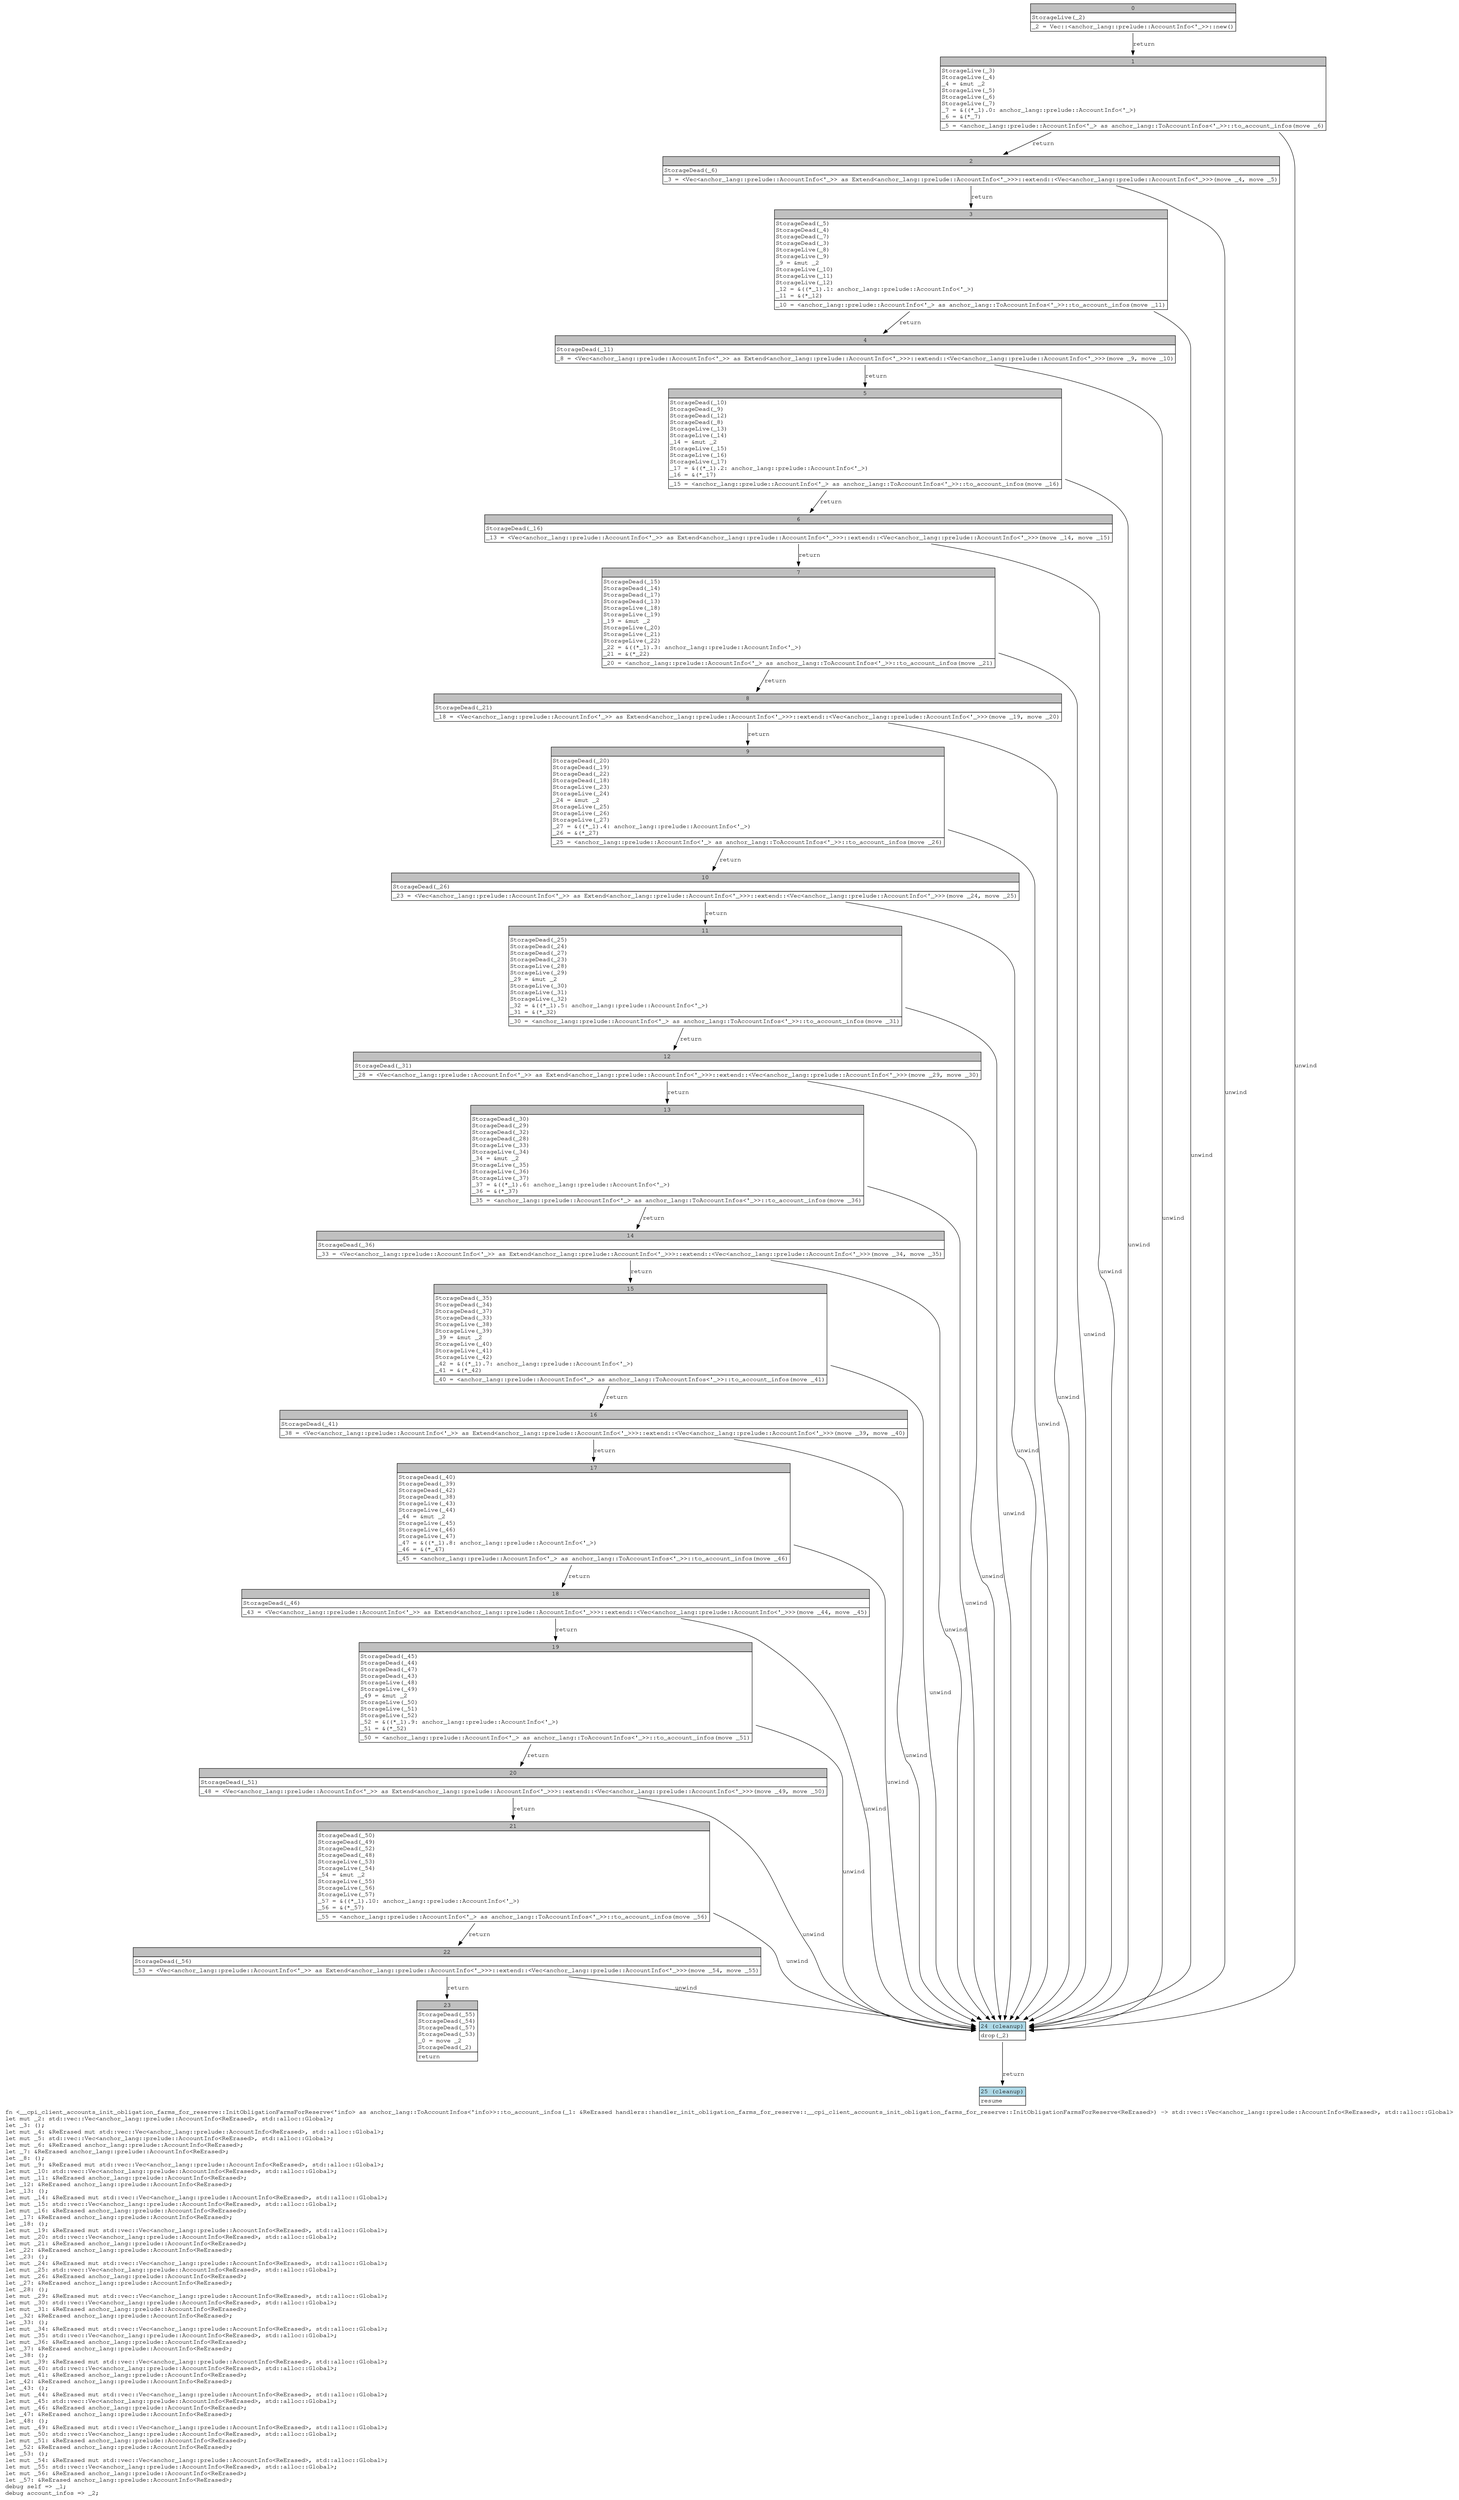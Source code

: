 digraph Mir_0_4117 {
    graph [fontname="Courier, monospace"];
    node [fontname="Courier, monospace"];
    edge [fontname="Courier, monospace"];
    label=<fn &lt;__cpi_client_accounts_init_obligation_farms_for_reserve::InitObligationFarmsForReserve&lt;'info&gt; as anchor_lang::ToAccountInfos&lt;'info&gt;&gt;::to_account_infos(_1: &amp;ReErased handlers::handler_init_obligation_farms_for_reserve::__cpi_client_accounts_init_obligation_farms_for_reserve::InitObligationFarmsForReserve&lt;ReErased&gt;) -&gt; std::vec::Vec&lt;anchor_lang::prelude::AccountInfo&lt;ReErased&gt;, std::alloc::Global&gt;<br align="left"/>let mut _2: std::vec::Vec&lt;anchor_lang::prelude::AccountInfo&lt;ReErased&gt;, std::alloc::Global&gt;;<br align="left"/>let _3: ();<br align="left"/>let mut _4: &amp;ReErased mut std::vec::Vec&lt;anchor_lang::prelude::AccountInfo&lt;ReErased&gt;, std::alloc::Global&gt;;<br align="left"/>let mut _5: std::vec::Vec&lt;anchor_lang::prelude::AccountInfo&lt;ReErased&gt;, std::alloc::Global&gt;;<br align="left"/>let mut _6: &amp;ReErased anchor_lang::prelude::AccountInfo&lt;ReErased&gt;;<br align="left"/>let _7: &amp;ReErased anchor_lang::prelude::AccountInfo&lt;ReErased&gt;;<br align="left"/>let _8: ();<br align="left"/>let mut _9: &amp;ReErased mut std::vec::Vec&lt;anchor_lang::prelude::AccountInfo&lt;ReErased&gt;, std::alloc::Global&gt;;<br align="left"/>let mut _10: std::vec::Vec&lt;anchor_lang::prelude::AccountInfo&lt;ReErased&gt;, std::alloc::Global&gt;;<br align="left"/>let mut _11: &amp;ReErased anchor_lang::prelude::AccountInfo&lt;ReErased&gt;;<br align="left"/>let _12: &amp;ReErased anchor_lang::prelude::AccountInfo&lt;ReErased&gt;;<br align="left"/>let _13: ();<br align="left"/>let mut _14: &amp;ReErased mut std::vec::Vec&lt;anchor_lang::prelude::AccountInfo&lt;ReErased&gt;, std::alloc::Global&gt;;<br align="left"/>let mut _15: std::vec::Vec&lt;anchor_lang::prelude::AccountInfo&lt;ReErased&gt;, std::alloc::Global&gt;;<br align="left"/>let mut _16: &amp;ReErased anchor_lang::prelude::AccountInfo&lt;ReErased&gt;;<br align="left"/>let _17: &amp;ReErased anchor_lang::prelude::AccountInfo&lt;ReErased&gt;;<br align="left"/>let _18: ();<br align="left"/>let mut _19: &amp;ReErased mut std::vec::Vec&lt;anchor_lang::prelude::AccountInfo&lt;ReErased&gt;, std::alloc::Global&gt;;<br align="left"/>let mut _20: std::vec::Vec&lt;anchor_lang::prelude::AccountInfo&lt;ReErased&gt;, std::alloc::Global&gt;;<br align="left"/>let mut _21: &amp;ReErased anchor_lang::prelude::AccountInfo&lt;ReErased&gt;;<br align="left"/>let _22: &amp;ReErased anchor_lang::prelude::AccountInfo&lt;ReErased&gt;;<br align="left"/>let _23: ();<br align="left"/>let mut _24: &amp;ReErased mut std::vec::Vec&lt;anchor_lang::prelude::AccountInfo&lt;ReErased&gt;, std::alloc::Global&gt;;<br align="left"/>let mut _25: std::vec::Vec&lt;anchor_lang::prelude::AccountInfo&lt;ReErased&gt;, std::alloc::Global&gt;;<br align="left"/>let mut _26: &amp;ReErased anchor_lang::prelude::AccountInfo&lt;ReErased&gt;;<br align="left"/>let _27: &amp;ReErased anchor_lang::prelude::AccountInfo&lt;ReErased&gt;;<br align="left"/>let _28: ();<br align="left"/>let mut _29: &amp;ReErased mut std::vec::Vec&lt;anchor_lang::prelude::AccountInfo&lt;ReErased&gt;, std::alloc::Global&gt;;<br align="left"/>let mut _30: std::vec::Vec&lt;anchor_lang::prelude::AccountInfo&lt;ReErased&gt;, std::alloc::Global&gt;;<br align="left"/>let mut _31: &amp;ReErased anchor_lang::prelude::AccountInfo&lt;ReErased&gt;;<br align="left"/>let _32: &amp;ReErased anchor_lang::prelude::AccountInfo&lt;ReErased&gt;;<br align="left"/>let _33: ();<br align="left"/>let mut _34: &amp;ReErased mut std::vec::Vec&lt;anchor_lang::prelude::AccountInfo&lt;ReErased&gt;, std::alloc::Global&gt;;<br align="left"/>let mut _35: std::vec::Vec&lt;anchor_lang::prelude::AccountInfo&lt;ReErased&gt;, std::alloc::Global&gt;;<br align="left"/>let mut _36: &amp;ReErased anchor_lang::prelude::AccountInfo&lt;ReErased&gt;;<br align="left"/>let _37: &amp;ReErased anchor_lang::prelude::AccountInfo&lt;ReErased&gt;;<br align="left"/>let _38: ();<br align="left"/>let mut _39: &amp;ReErased mut std::vec::Vec&lt;anchor_lang::prelude::AccountInfo&lt;ReErased&gt;, std::alloc::Global&gt;;<br align="left"/>let mut _40: std::vec::Vec&lt;anchor_lang::prelude::AccountInfo&lt;ReErased&gt;, std::alloc::Global&gt;;<br align="left"/>let mut _41: &amp;ReErased anchor_lang::prelude::AccountInfo&lt;ReErased&gt;;<br align="left"/>let _42: &amp;ReErased anchor_lang::prelude::AccountInfo&lt;ReErased&gt;;<br align="left"/>let _43: ();<br align="left"/>let mut _44: &amp;ReErased mut std::vec::Vec&lt;anchor_lang::prelude::AccountInfo&lt;ReErased&gt;, std::alloc::Global&gt;;<br align="left"/>let mut _45: std::vec::Vec&lt;anchor_lang::prelude::AccountInfo&lt;ReErased&gt;, std::alloc::Global&gt;;<br align="left"/>let mut _46: &amp;ReErased anchor_lang::prelude::AccountInfo&lt;ReErased&gt;;<br align="left"/>let _47: &amp;ReErased anchor_lang::prelude::AccountInfo&lt;ReErased&gt;;<br align="left"/>let _48: ();<br align="left"/>let mut _49: &amp;ReErased mut std::vec::Vec&lt;anchor_lang::prelude::AccountInfo&lt;ReErased&gt;, std::alloc::Global&gt;;<br align="left"/>let mut _50: std::vec::Vec&lt;anchor_lang::prelude::AccountInfo&lt;ReErased&gt;, std::alloc::Global&gt;;<br align="left"/>let mut _51: &amp;ReErased anchor_lang::prelude::AccountInfo&lt;ReErased&gt;;<br align="left"/>let _52: &amp;ReErased anchor_lang::prelude::AccountInfo&lt;ReErased&gt;;<br align="left"/>let _53: ();<br align="left"/>let mut _54: &amp;ReErased mut std::vec::Vec&lt;anchor_lang::prelude::AccountInfo&lt;ReErased&gt;, std::alloc::Global&gt;;<br align="left"/>let mut _55: std::vec::Vec&lt;anchor_lang::prelude::AccountInfo&lt;ReErased&gt;, std::alloc::Global&gt;;<br align="left"/>let mut _56: &amp;ReErased anchor_lang::prelude::AccountInfo&lt;ReErased&gt;;<br align="left"/>let _57: &amp;ReErased anchor_lang::prelude::AccountInfo&lt;ReErased&gt;;<br align="left"/>debug self =&gt; _1;<br align="left"/>debug account_infos =&gt; _2;<br align="left"/>>;
    bb0__0_4117 [shape="none", label=<<table border="0" cellborder="1" cellspacing="0"><tr><td bgcolor="gray" align="center" colspan="1">0</td></tr><tr><td align="left" balign="left">StorageLive(_2)<br/></td></tr><tr><td align="left">_2 = Vec::&lt;anchor_lang::prelude::AccountInfo&lt;'_&gt;&gt;::new()</td></tr></table>>];
    bb1__0_4117 [shape="none", label=<<table border="0" cellborder="1" cellspacing="0"><tr><td bgcolor="gray" align="center" colspan="1">1</td></tr><tr><td align="left" balign="left">StorageLive(_3)<br/>StorageLive(_4)<br/>_4 = &amp;mut _2<br/>StorageLive(_5)<br/>StorageLive(_6)<br/>StorageLive(_7)<br/>_7 = &amp;((*_1).0: anchor_lang::prelude::AccountInfo&lt;'_&gt;)<br/>_6 = &amp;(*_7)<br/></td></tr><tr><td align="left">_5 = &lt;anchor_lang::prelude::AccountInfo&lt;'_&gt; as anchor_lang::ToAccountInfos&lt;'_&gt;&gt;::to_account_infos(move _6)</td></tr></table>>];
    bb2__0_4117 [shape="none", label=<<table border="0" cellborder="1" cellspacing="0"><tr><td bgcolor="gray" align="center" colspan="1">2</td></tr><tr><td align="left" balign="left">StorageDead(_6)<br/></td></tr><tr><td align="left">_3 = &lt;Vec&lt;anchor_lang::prelude::AccountInfo&lt;'_&gt;&gt; as Extend&lt;anchor_lang::prelude::AccountInfo&lt;'_&gt;&gt;&gt;::extend::&lt;Vec&lt;anchor_lang::prelude::AccountInfo&lt;'_&gt;&gt;&gt;(move _4, move _5)</td></tr></table>>];
    bb3__0_4117 [shape="none", label=<<table border="0" cellborder="1" cellspacing="0"><tr><td bgcolor="gray" align="center" colspan="1">3</td></tr><tr><td align="left" balign="left">StorageDead(_5)<br/>StorageDead(_4)<br/>StorageDead(_7)<br/>StorageDead(_3)<br/>StorageLive(_8)<br/>StorageLive(_9)<br/>_9 = &amp;mut _2<br/>StorageLive(_10)<br/>StorageLive(_11)<br/>StorageLive(_12)<br/>_12 = &amp;((*_1).1: anchor_lang::prelude::AccountInfo&lt;'_&gt;)<br/>_11 = &amp;(*_12)<br/></td></tr><tr><td align="left">_10 = &lt;anchor_lang::prelude::AccountInfo&lt;'_&gt; as anchor_lang::ToAccountInfos&lt;'_&gt;&gt;::to_account_infos(move _11)</td></tr></table>>];
    bb4__0_4117 [shape="none", label=<<table border="0" cellborder="1" cellspacing="0"><tr><td bgcolor="gray" align="center" colspan="1">4</td></tr><tr><td align="left" balign="left">StorageDead(_11)<br/></td></tr><tr><td align="left">_8 = &lt;Vec&lt;anchor_lang::prelude::AccountInfo&lt;'_&gt;&gt; as Extend&lt;anchor_lang::prelude::AccountInfo&lt;'_&gt;&gt;&gt;::extend::&lt;Vec&lt;anchor_lang::prelude::AccountInfo&lt;'_&gt;&gt;&gt;(move _9, move _10)</td></tr></table>>];
    bb5__0_4117 [shape="none", label=<<table border="0" cellborder="1" cellspacing="0"><tr><td bgcolor="gray" align="center" colspan="1">5</td></tr><tr><td align="left" balign="left">StorageDead(_10)<br/>StorageDead(_9)<br/>StorageDead(_12)<br/>StorageDead(_8)<br/>StorageLive(_13)<br/>StorageLive(_14)<br/>_14 = &amp;mut _2<br/>StorageLive(_15)<br/>StorageLive(_16)<br/>StorageLive(_17)<br/>_17 = &amp;((*_1).2: anchor_lang::prelude::AccountInfo&lt;'_&gt;)<br/>_16 = &amp;(*_17)<br/></td></tr><tr><td align="left">_15 = &lt;anchor_lang::prelude::AccountInfo&lt;'_&gt; as anchor_lang::ToAccountInfos&lt;'_&gt;&gt;::to_account_infos(move _16)</td></tr></table>>];
    bb6__0_4117 [shape="none", label=<<table border="0" cellborder="1" cellspacing="0"><tr><td bgcolor="gray" align="center" colspan="1">6</td></tr><tr><td align="left" balign="left">StorageDead(_16)<br/></td></tr><tr><td align="left">_13 = &lt;Vec&lt;anchor_lang::prelude::AccountInfo&lt;'_&gt;&gt; as Extend&lt;anchor_lang::prelude::AccountInfo&lt;'_&gt;&gt;&gt;::extend::&lt;Vec&lt;anchor_lang::prelude::AccountInfo&lt;'_&gt;&gt;&gt;(move _14, move _15)</td></tr></table>>];
    bb7__0_4117 [shape="none", label=<<table border="0" cellborder="1" cellspacing="0"><tr><td bgcolor="gray" align="center" colspan="1">7</td></tr><tr><td align="left" balign="left">StorageDead(_15)<br/>StorageDead(_14)<br/>StorageDead(_17)<br/>StorageDead(_13)<br/>StorageLive(_18)<br/>StorageLive(_19)<br/>_19 = &amp;mut _2<br/>StorageLive(_20)<br/>StorageLive(_21)<br/>StorageLive(_22)<br/>_22 = &amp;((*_1).3: anchor_lang::prelude::AccountInfo&lt;'_&gt;)<br/>_21 = &amp;(*_22)<br/></td></tr><tr><td align="left">_20 = &lt;anchor_lang::prelude::AccountInfo&lt;'_&gt; as anchor_lang::ToAccountInfos&lt;'_&gt;&gt;::to_account_infos(move _21)</td></tr></table>>];
    bb8__0_4117 [shape="none", label=<<table border="0" cellborder="1" cellspacing="0"><tr><td bgcolor="gray" align="center" colspan="1">8</td></tr><tr><td align="left" balign="left">StorageDead(_21)<br/></td></tr><tr><td align="left">_18 = &lt;Vec&lt;anchor_lang::prelude::AccountInfo&lt;'_&gt;&gt; as Extend&lt;anchor_lang::prelude::AccountInfo&lt;'_&gt;&gt;&gt;::extend::&lt;Vec&lt;anchor_lang::prelude::AccountInfo&lt;'_&gt;&gt;&gt;(move _19, move _20)</td></tr></table>>];
    bb9__0_4117 [shape="none", label=<<table border="0" cellborder="1" cellspacing="0"><tr><td bgcolor="gray" align="center" colspan="1">9</td></tr><tr><td align="left" balign="left">StorageDead(_20)<br/>StorageDead(_19)<br/>StorageDead(_22)<br/>StorageDead(_18)<br/>StorageLive(_23)<br/>StorageLive(_24)<br/>_24 = &amp;mut _2<br/>StorageLive(_25)<br/>StorageLive(_26)<br/>StorageLive(_27)<br/>_27 = &amp;((*_1).4: anchor_lang::prelude::AccountInfo&lt;'_&gt;)<br/>_26 = &amp;(*_27)<br/></td></tr><tr><td align="left">_25 = &lt;anchor_lang::prelude::AccountInfo&lt;'_&gt; as anchor_lang::ToAccountInfos&lt;'_&gt;&gt;::to_account_infos(move _26)</td></tr></table>>];
    bb10__0_4117 [shape="none", label=<<table border="0" cellborder="1" cellspacing="0"><tr><td bgcolor="gray" align="center" colspan="1">10</td></tr><tr><td align="left" balign="left">StorageDead(_26)<br/></td></tr><tr><td align="left">_23 = &lt;Vec&lt;anchor_lang::prelude::AccountInfo&lt;'_&gt;&gt; as Extend&lt;anchor_lang::prelude::AccountInfo&lt;'_&gt;&gt;&gt;::extend::&lt;Vec&lt;anchor_lang::prelude::AccountInfo&lt;'_&gt;&gt;&gt;(move _24, move _25)</td></tr></table>>];
    bb11__0_4117 [shape="none", label=<<table border="0" cellborder="1" cellspacing="0"><tr><td bgcolor="gray" align="center" colspan="1">11</td></tr><tr><td align="left" balign="left">StorageDead(_25)<br/>StorageDead(_24)<br/>StorageDead(_27)<br/>StorageDead(_23)<br/>StorageLive(_28)<br/>StorageLive(_29)<br/>_29 = &amp;mut _2<br/>StorageLive(_30)<br/>StorageLive(_31)<br/>StorageLive(_32)<br/>_32 = &amp;((*_1).5: anchor_lang::prelude::AccountInfo&lt;'_&gt;)<br/>_31 = &amp;(*_32)<br/></td></tr><tr><td align="left">_30 = &lt;anchor_lang::prelude::AccountInfo&lt;'_&gt; as anchor_lang::ToAccountInfos&lt;'_&gt;&gt;::to_account_infos(move _31)</td></tr></table>>];
    bb12__0_4117 [shape="none", label=<<table border="0" cellborder="1" cellspacing="0"><tr><td bgcolor="gray" align="center" colspan="1">12</td></tr><tr><td align="left" balign="left">StorageDead(_31)<br/></td></tr><tr><td align="left">_28 = &lt;Vec&lt;anchor_lang::prelude::AccountInfo&lt;'_&gt;&gt; as Extend&lt;anchor_lang::prelude::AccountInfo&lt;'_&gt;&gt;&gt;::extend::&lt;Vec&lt;anchor_lang::prelude::AccountInfo&lt;'_&gt;&gt;&gt;(move _29, move _30)</td></tr></table>>];
    bb13__0_4117 [shape="none", label=<<table border="0" cellborder="1" cellspacing="0"><tr><td bgcolor="gray" align="center" colspan="1">13</td></tr><tr><td align="left" balign="left">StorageDead(_30)<br/>StorageDead(_29)<br/>StorageDead(_32)<br/>StorageDead(_28)<br/>StorageLive(_33)<br/>StorageLive(_34)<br/>_34 = &amp;mut _2<br/>StorageLive(_35)<br/>StorageLive(_36)<br/>StorageLive(_37)<br/>_37 = &amp;((*_1).6: anchor_lang::prelude::AccountInfo&lt;'_&gt;)<br/>_36 = &amp;(*_37)<br/></td></tr><tr><td align="left">_35 = &lt;anchor_lang::prelude::AccountInfo&lt;'_&gt; as anchor_lang::ToAccountInfos&lt;'_&gt;&gt;::to_account_infos(move _36)</td></tr></table>>];
    bb14__0_4117 [shape="none", label=<<table border="0" cellborder="1" cellspacing="0"><tr><td bgcolor="gray" align="center" colspan="1">14</td></tr><tr><td align="left" balign="left">StorageDead(_36)<br/></td></tr><tr><td align="left">_33 = &lt;Vec&lt;anchor_lang::prelude::AccountInfo&lt;'_&gt;&gt; as Extend&lt;anchor_lang::prelude::AccountInfo&lt;'_&gt;&gt;&gt;::extend::&lt;Vec&lt;anchor_lang::prelude::AccountInfo&lt;'_&gt;&gt;&gt;(move _34, move _35)</td></tr></table>>];
    bb15__0_4117 [shape="none", label=<<table border="0" cellborder="1" cellspacing="0"><tr><td bgcolor="gray" align="center" colspan="1">15</td></tr><tr><td align="left" balign="left">StorageDead(_35)<br/>StorageDead(_34)<br/>StorageDead(_37)<br/>StorageDead(_33)<br/>StorageLive(_38)<br/>StorageLive(_39)<br/>_39 = &amp;mut _2<br/>StorageLive(_40)<br/>StorageLive(_41)<br/>StorageLive(_42)<br/>_42 = &amp;((*_1).7: anchor_lang::prelude::AccountInfo&lt;'_&gt;)<br/>_41 = &amp;(*_42)<br/></td></tr><tr><td align="left">_40 = &lt;anchor_lang::prelude::AccountInfo&lt;'_&gt; as anchor_lang::ToAccountInfos&lt;'_&gt;&gt;::to_account_infos(move _41)</td></tr></table>>];
    bb16__0_4117 [shape="none", label=<<table border="0" cellborder="1" cellspacing="0"><tr><td bgcolor="gray" align="center" colspan="1">16</td></tr><tr><td align="left" balign="left">StorageDead(_41)<br/></td></tr><tr><td align="left">_38 = &lt;Vec&lt;anchor_lang::prelude::AccountInfo&lt;'_&gt;&gt; as Extend&lt;anchor_lang::prelude::AccountInfo&lt;'_&gt;&gt;&gt;::extend::&lt;Vec&lt;anchor_lang::prelude::AccountInfo&lt;'_&gt;&gt;&gt;(move _39, move _40)</td></tr></table>>];
    bb17__0_4117 [shape="none", label=<<table border="0" cellborder="1" cellspacing="0"><tr><td bgcolor="gray" align="center" colspan="1">17</td></tr><tr><td align="left" balign="left">StorageDead(_40)<br/>StorageDead(_39)<br/>StorageDead(_42)<br/>StorageDead(_38)<br/>StorageLive(_43)<br/>StorageLive(_44)<br/>_44 = &amp;mut _2<br/>StorageLive(_45)<br/>StorageLive(_46)<br/>StorageLive(_47)<br/>_47 = &amp;((*_1).8: anchor_lang::prelude::AccountInfo&lt;'_&gt;)<br/>_46 = &amp;(*_47)<br/></td></tr><tr><td align="left">_45 = &lt;anchor_lang::prelude::AccountInfo&lt;'_&gt; as anchor_lang::ToAccountInfos&lt;'_&gt;&gt;::to_account_infos(move _46)</td></tr></table>>];
    bb18__0_4117 [shape="none", label=<<table border="0" cellborder="1" cellspacing="0"><tr><td bgcolor="gray" align="center" colspan="1">18</td></tr><tr><td align="left" balign="left">StorageDead(_46)<br/></td></tr><tr><td align="left">_43 = &lt;Vec&lt;anchor_lang::prelude::AccountInfo&lt;'_&gt;&gt; as Extend&lt;anchor_lang::prelude::AccountInfo&lt;'_&gt;&gt;&gt;::extend::&lt;Vec&lt;anchor_lang::prelude::AccountInfo&lt;'_&gt;&gt;&gt;(move _44, move _45)</td></tr></table>>];
    bb19__0_4117 [shape="none", label=<<table border="0" cellborder="1" cellspacing="0"><tr><td bgcolor="gray" align="center" colspan="1">19</td></tr><tr><td align="left" balign="left">StorageDead(_45)<br/>StorageDead(_44)<br/>StorageDead(_47)<br/>StorageDead(_43)<br/>StorageLive(_48)<br/>StorageLive(_49)<br/>_49 = &amp;mut _2<br/>StorageLive(_50)<br/>StorageLive(_51)<br/>StorageLive(_52)<br/>_52 = &amp;((*_1).9: anchor_lang::prelude::AccountInfo&lt;'_&gt;)<br/>_51 = &amp;(*_52)<br/></td></tr><tr><td align="left">_50 = &lt;anchor_lang::prelude::AccountInfo&lt;'_&gt; as anchor_lang::ToAccountInfos&lt;'_&gt;&gt;::to_account_infos(move _51)</td></tr></table>>];
    bb20__0_4117 [shape="none", label=<<table border="0" cellborder="1" cellspacing="0"><tr><td bgcolor="gray" align="center" colspan="1">20</td></tr><tr><td align="left" balign="left">StorageDead(_51)<br/></td></tr><tr><td align="left">_48 = &lt;Vec&lt;anchor_lang::prelude::AccountInfo&lt;'_&gt;&gt; as Extend&lt;anchor_lang::prelude::AccountInfo&lt;'_&gt;&gt;&gt;::extend::&lt;Vec&lt;anchor_lang::prelude::AccountInfo&lt;'_&gt;&gt;&gt;(move _49, move _50)</td></tr></table>>];
    bb21__0_4117 [shape="none", label=<<table border="0" cellborder="1" cellspacing="0"><tr><td bgcolor="gray" align="center" colspan="1">21</td></tr><tr><td align="left" balign="left">StorageDead(_50)<br/>StorageDead(_49)<br/>StorageDead(_52)<br/>StorageDead(_48)<br/>StorageLive(_53)<br/>StorageLive(_54)<br/>_54 = &amp;mut _2<br/>StorageLive(_55)<br/>StorageLive(_56)<br/>StorageLive(_57)<br/>_57 = &amp;((*_1).10: anchor_lang::prelude::AccountInfo&lt;'_&gt;)<br/>_56 = &amp;(*_57)<br/></td></tr><tr><td align="left">_55 = &lt;anchor_lang::prelude::AccountInfo&lt;'_&gt; as anchor_lang::ToAccountInfos&lt;'_&gt;&gt;::to_account_infos(move _56)</td></tr></table>>];
    bb22__0_4117 [shape="none", label=<<table border="0" cellborder="1" cellspacing="0"><tr><td bgcolor="gray" align="center" colspan="1">22</td></tr><tr><td align="left" balign="left">StorageDead(_56)<br/></td></tr><tr><td align="left">_53 = &lt;Vec&lt;anchor_lang::prelude::AccountInfo&lt;'_&gt;&gt; as Extend&lt;anchor_lang::prelude::AccountInfo&lt;'_&gt;&gt;&gt;::extend::&lt;Vec&lt;anchor_lang::prelude::AccountInfo&lt;'_&gt;&gt;&gt;(move _54, move _55)</td></tr></table>>];
    bb23__0_4117 [shape="none", label=<<table border="0" cellborder="1" cellspacing="0"><tr><td bgcolor="gray" align="center" colspan="1">23</td></tr><tr><td align="left" balign="left">StorageDead(_55)<br/>StorageDead(_54)<br/>StorageDead(_57)<br/>StorageDead(_53)<br/>_0 = move _2<br/>StorageDead(_2)<br/></td></tr><tr><td align="left">return</td></tr></table>>];
    bb24__0_4117 [shape="none", label=<<table border="0" cellborder="1" cellspacing="0"><tr><td bgcolor="lightblue" align="center" colspan="1">24 (cleanup)</td></tr><tr><td align="left">drop(_2)</td></tr></table>>];
    bb25__0_4117 [shape="none", label=<<table border="0" cellborder="1" cellspacing="0"><tr><td bgcolor="lightblue" align="center" colspan="1">25 (cleanup)</td></tr><tr><td align="left">resume</td></tr></table>>];
    bb0__0_4117 -> bb1__0_4117 [label="return"];
    bb1__0_4117 -> bb2__0_4117 [label="return"];
    bb1__0_4117 -> bb24__0_4117 [label="unwind"];
    bb2__0_4117 -> bb3__0_4117 [label="return"];
    bb2__0_4117 -> bb24__0_4117 [label="unwind"];
    bb3__0_4117 -> bb4__0_4117 [label="return"];
    bb3__0_4117 -> bb24__0_4117 [label="unwind"];
    bb4__0_4117 -> bb5__0_4117 [label="return"];
    bb4__0_4117 -> bb24__0_4117 [label="unwind"];
    bb5__0_4117 -> bb6__0_4117 [label="return"];
    bb5__0_4117 -> bb24__0_4117 [label="unwind"];
    bb6__0_4117 -> bb7__0_4117 [label="return"];
    bb6__0_4117 -> bb24__0_4117 [label="unwind"];
    bb7__0_4117 -> bb8__0_4117 [label="return"];
    bb7__0_4117 -> bb24__0_4117 [label="unwind"];
    bb8__0_4117 -> bb9__0_4117 [label="return"];
    bb8__0_4117 -> bb24__0_4117 [label="unwind"];
    bb9__0_4117 -> bb10__0_4117 [label="return"];
    bb9__0_4117 -> bb24__0_4117 [label="unwind"];
    bb10__0_4117 -> bb11__0_4117 [label="return"];
    bb10__0_4117 -> bb24__0_4117 [label="unwind"];
    bb11__0_4117 -> bb12__0_4117 [label="return"];
    bb11__0_4117 -> bb24__0_4117 [label="unwind"];
    bb12__0_4117 -> bb13__0_4117 [label="return"];
    bb12__0_4117 -> bb24__0_4117 [label="unwind"];
    bb13__0_4117 -> bb14__0_4117 [label="return"];
    bb13__0_4117 -> bb24__0_4117 [label="unwind"];
    bb14__0_4117 -> bb15__0_4117 [label="return"];
    bb14__0_4117 -> bb24__0_4117 [label="unwind"];
    bb15__0_4117 -> bb16__0_4117 [label="return"];
    bb15__0_4117 -> bb24__0_4117 [label="unwind"];
    bb16__0_4117 -> bb17__0_4117 [label="return"];
    bb16__0_4117 -> bb24__0_4117 [label="unwind"];
    bb17__0_4117 -> bb18__0_4117 [label="return"];
    bb17__0_4117 -> bb24__0_4117 [label="unwind"];
    bb18__0_4117 -> bb19__0_4117 [label="return"];
    bb18__0_4117 -> bb24__0_4117 [label="unwind"];
    bb19__0_4117 -> bb20__0_4117 [label="return"];
    bb19__0_4117 -> bb24__0_4117 [label="unwind"];
    bb20__0_4117 -> bb21__0_4117 [label="return"];
    bb20__0_4117 -> bb24__0_4117 [label="unwind"];
    bb21__0_4117 -> bb22__0_4117 [label="return"];
    bb21__0_4117 -> bb24__0_4117 [label="unwind"];
    bb22__0_4117 -> bb23__0_4117 [label="return"];
    bb22__0_4117 -> bb24__0_4117 [label="unwind"];
    bb24__0_4117 -> bb25__0_4117 [label="return"];
}
